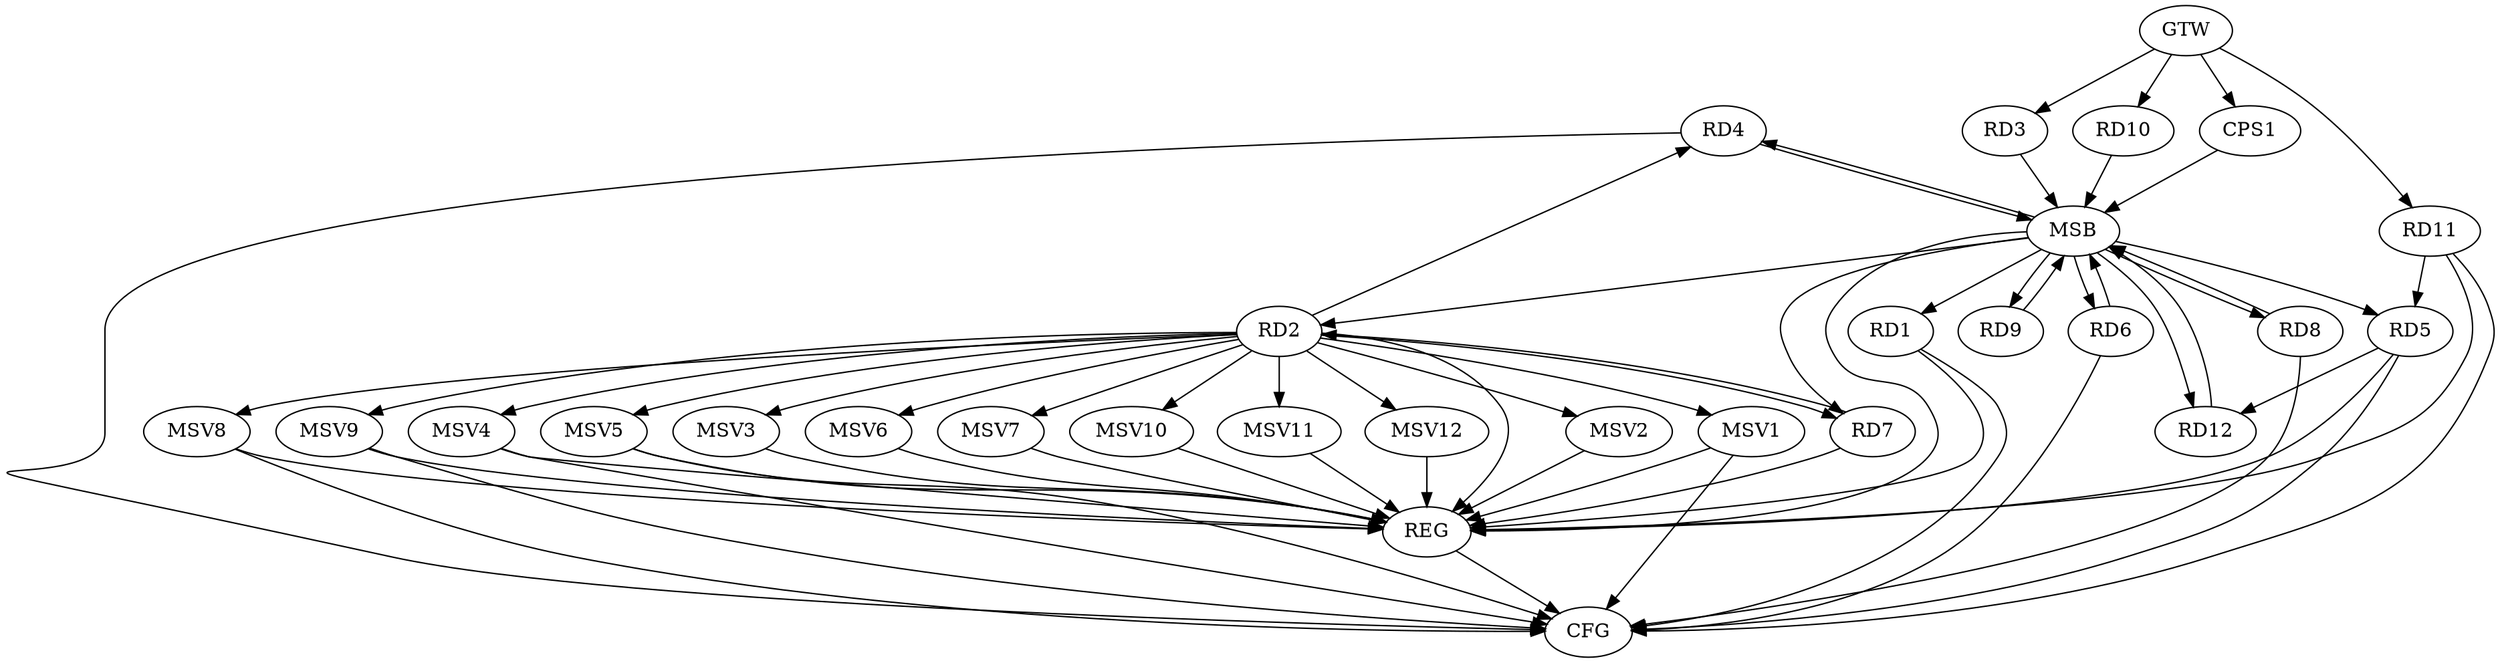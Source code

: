strict digraph G {
  RD1 [ label="RD1" ];
  RD2 [ label="RD2" ];
  RD3 [ label="RD3" ];
  RD4 [ label="RD4" ];
  RD5 [ label="RD5" ];
  RD6 [ label="RD6" ];
  RD7 [ label="RD7" ];
  RD8 [ label="RD8" ];
  RD9 [ label="RD9" ];
  RD10 [ label="RD10" ];
  RD11 [ label="RD11" ];
  RD12 [ label="RD12" ];
  CPS1 [ label="CPS1" ];
  GTW [ label="GTW" ];
  REG [ label="REG" ];
  MSB [ label="MSB" ];
  CFG [ label="CFG" ];
  MSV1 [ label="MSV1" ];
  MSV2 [ label="MSV2" ];
  MSV3 [ label="MSV3" ];
  MSV4 [ label="MSV4" ];
  MSV5 [ label="MSV5" ];
  MSV6 [ label="MSV6" ];
  MSV7 [ label="MSV7" ];
  MSV8 [ label="MSV8" ];
  MSV9 [ label="MSV9" ];
  MSV10 [ label="MSV10" ];
  MSV11 [ label="MSV11" ];
  MSV12 [ label="MSV12" ];
  RD2 -> RD4;
  RD2 -> RD7;
  RD7 -> RD2;
  RD11 -> RD5;
  RD5 -> RD12;
  GTW -> RD3;
  GTW -> RD10;
  GTW -> RD11;
  GTW -> CPS1;
  RD1 -> REG;
  RD2 -> REG;
  RD5 -> REG;
  RD7 -> REG;
  RD11 -> REG;
  RD3 -> MSB;
  MSB -> RD2;
  MSB -> RD6;
  MSB -> RD9;
  MSB -> REG;
  RD4 -> MSB;
  RD6 -> MSB;
  MSB -> RD5;
  MSB -> RD12;
  RD8 -> MSB;
  RD9 -> MSB;
  RD10 -> MSB;
  MSB -> RD7;
  RD12 -> MSB;
  MSB -> RD1;
  CPS1 -> MSB;
  MSB -> RD4;
  MSB -> RD8;
  RD8 -> CFG;
  RD5 -> CFG;
  RD4 -> CFG;
  RD11 -> CFG;
  RD6 -> CFG;
  RD1 -> CFG;
  REG -> CFG;
  RD2 -> MSV1;
  MSV1 -> REG;
  MSV1 -> CFG;
  RD2 -> MSV2;
  MSV2 -> REG;
  RD2 -> MSV3;
  MSV3 -> REG;
  RD2 -> MSV4;
  MSV4 -> REG;
  MSV4 -> CFG;
  RD2 -> MSV5;
  MSV5 -> REG;
  MSV5 -> CFG;
  RD2 -> MSV6;
  RD2 -> MSV7;
  MSV6 -> REG;
  MSV7 -> REG;
  RD2 -> MSV8;
  MSV8 -> REG;
  MSV8 -> CFG;
  RD2 -> MSV9;
  RD2 -> MSV10;
  MSV9 -> REG;
  MSV9 -> CFG;
  MSV10 -> REG;
  RD2 -> MSV11;
  RD2 -> MSV12;
  MSV11 -> REG;
  MSV12 -> REG;
}
